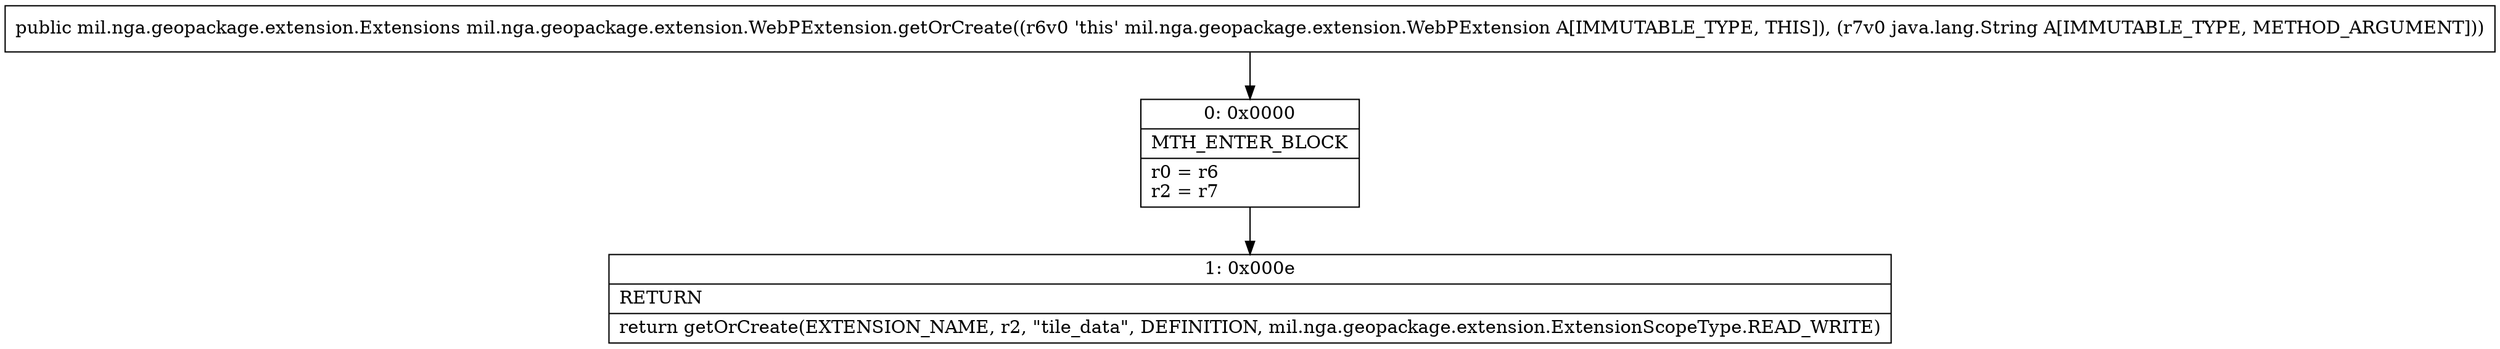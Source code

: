 digraph "CFG formil.nga.geopackage.extension.WebPExtension.getOrCreate(Ljava\/lang\/String;)Lmil\/nga\/geopackage\/extension\/Extensions;" {
Node_0 [shape=record,label="{0\:\ 0x0000|MTH_ENTER_BLOCK\l|r0 = r6\lr2 = r7\l}"];
Node_1 [shape=record,label="{1\:\ 0x000e|RETURN\l|return getOrCreate(EXTENSION_NAME, r2, \"tile_data\", DEFINITION, mil.nga.geopackage.extension.ExtensionScopeType.READ_WRITE)\l}"];
MethodNode[shape=record,label="{public mil.nga.geopackage.extension.Extensions mil.nga.geopackage.extension.WebPExtension.getOrCreate((r6v0 'this' mil.nga.geopackage.extension.WebPExtension A[IMMUTABLE_TYPE, THIS]), (r7v0 java.lang.String A[IMMUTABLE_TYPE, METHOD_ARGUMENT])) }"];
MethodNode -> Node_0;
Node_0 -> Node_1;
}

